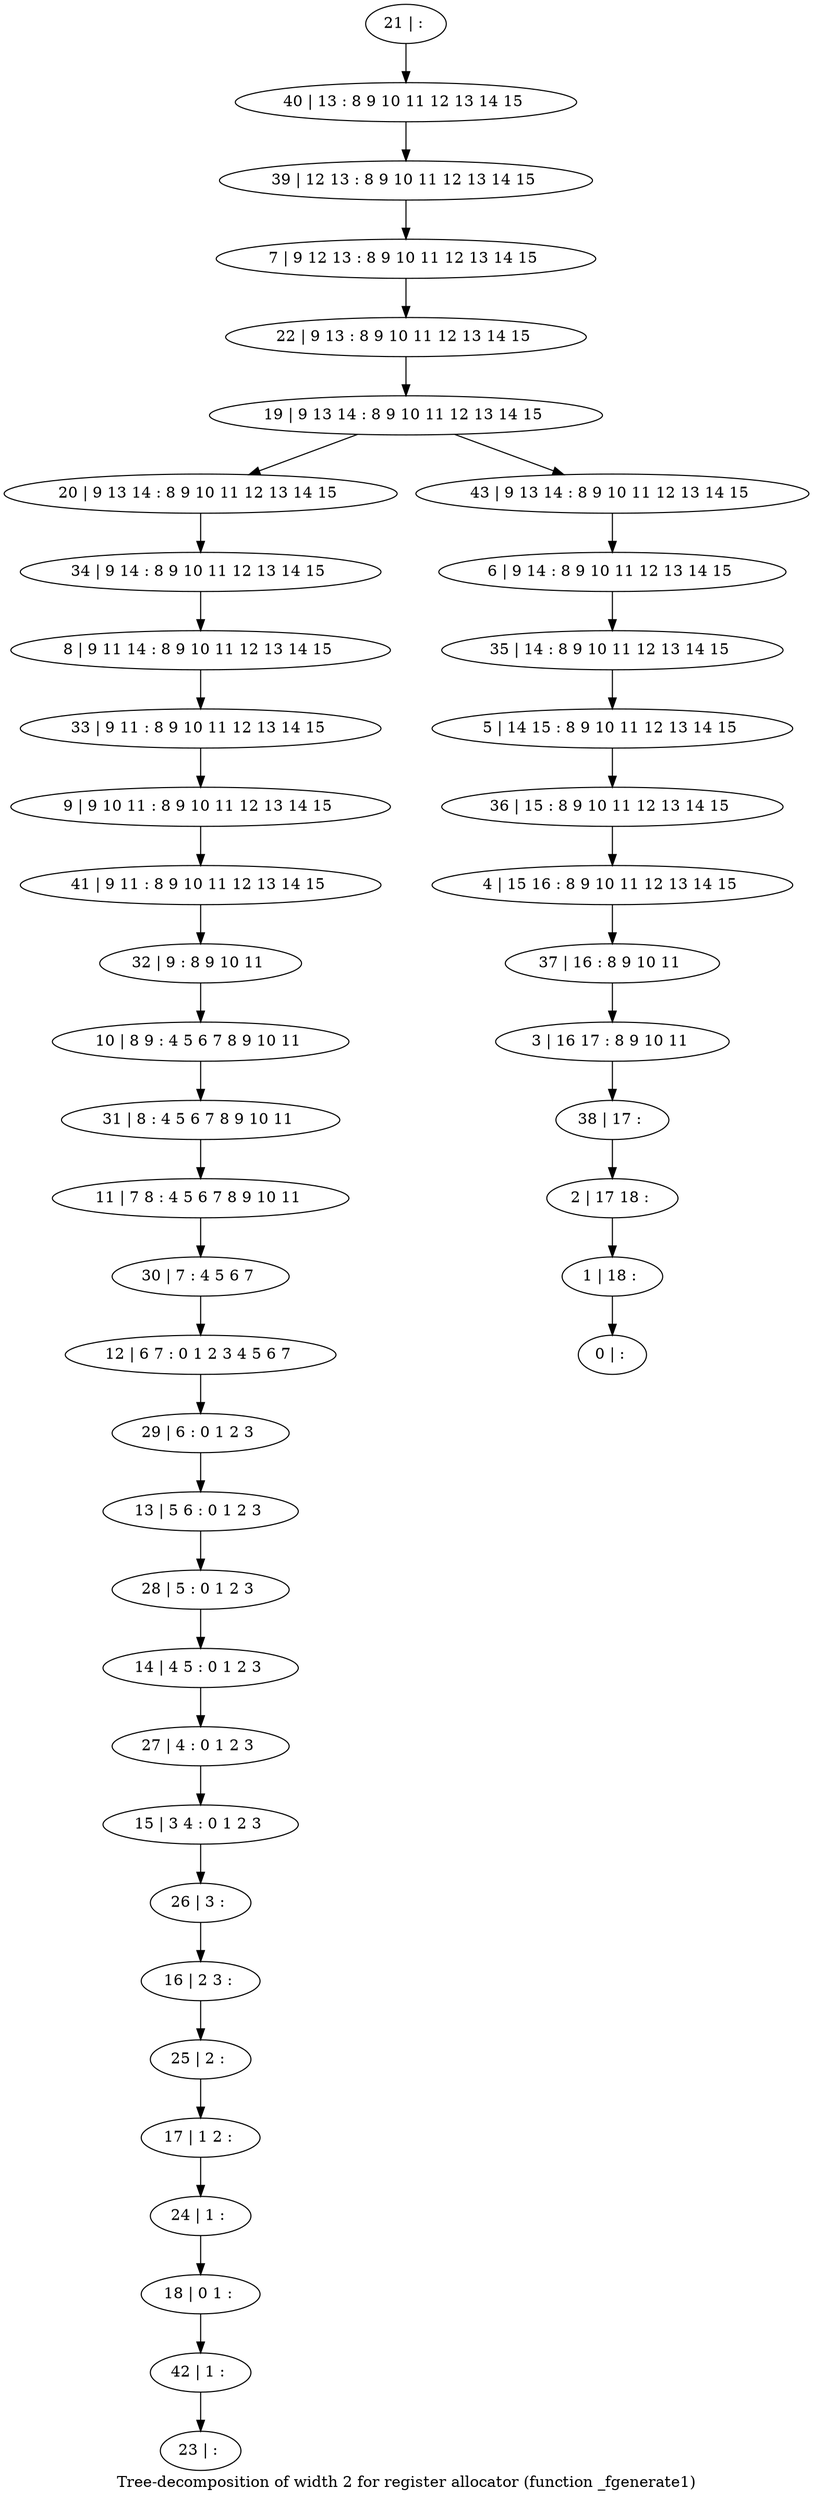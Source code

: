 digraph G {
graph [label="Tree-decomposition of width 2 for register allocator (function _fgenerate1)"]
0[label="0 | : "];
1[label="1 | 18 : "];
2[label="2 | 17 18 : "];
3[label="3 | 16 17 : 8 9 10 11 "];
4[label="4 | 15 16 : 8 9 10 11 12 13 14 15 "];
5[label="5 | 14 15 : 8 9 10 11 12 13 14 15 "];
6[label="6 | 9 14 : 8 9 10 11 12 13 14 15 "];
7[label="7 | 9 12 13 : 8 9 10 11 12 13 14 15 "];
8[label="8 | 9 11 14 : 8 9 10 11 12 13 14 15 "];
9[label="9 | 9 10 11 : 8 9 10 11 12 13 14 15 "];
10[label="10 | 8 9 : 4 5 6 7 8 9 10 11 "];
11[label="11 | 7 8 : 4 5 6 7 8 9 10 11 "];
12[label="12 | 6 7 : 0 1 2 3 4 5 6 7 "];
13[label="13 | 5 6 : 0 1 2 3 "];
14[label="14 | 4 5 : 0 1 2 3 "];
15[label="15 | 3 4 : 0 1 2 3 "];
16[label="16 | 2 3 : "];
17[label="17 | 1 2 : "];
18[label="18 | 0 1 : "];
19[label="19 | 9 13 14 : 8 9 10 11 12 13 14 15 "];
20[label="20 | 9 13 14 : 8 9 10 11 12 13 14 15 "];
21[label="21 | : "];
22[label="22 | 9 13 : 8 9 10 11 12 13 14 15 "];
23[label="23 | : "];
24[label="24 | 1 : "];
25[label="25 | 2 : "];
26[label="26 | 3 : "];
27[label="27 | 4 : 0 1 2 3 "];
28[label="28 | 5 : 0 1 2 3 "];
29[label="29 | 6 : 0 1 2 3 "];
30[label="30 | 7 : 4 5 6 7 "];
31[label="31 | 8 : 4 5 6 7 8 9 10 11 "];
32[label="32 | 9 : 8 9 10 11 "];
33[label="33 | 9 11 : 8 9 10 11 12 13 14 15 "];
34[label="34 | 9 14 : 8 9 10 11 12 13 14 15 "];
35[label="35 | 14 : 8 9 10 11 12 13 14 15 "];
36[label="36 | 15 : 8 9 10 11 12 13 14 15 "];
37[label="37 | 16 : 8 9 10 11 "];
38[label="38 | 17 : "];
39[label="39 | 12 13 : 8 9 10 11 12 13 14 15 "];
40[label="40 | 13 : 8 9 10 11 12 13 14 15 "];
41[label="41 | 9 11 : 8 9 10 11 12 13 14 15 "];
42[label="42 | 1 : "];
43[label="43 | 9 13 14 : 8 9 10 11 12 13 14 15 "];
24->18 ;
17->24 ;
25->17 ;
16->25 ;
26->16 ;
15->26 ;
27->15 ;
14->27 ;
28->14 ;
13->28 ;
29->13 ;
12->29 ;
30->12 ;
11->30 ;
31->11 ;
10->31 ;
32->10 ;
33->9 ;
8->33 ;
34->8 ;
20->34 ;
41->32 ;
9->41 ;
42->23 ;
18->42 ;
21->40 ;
40->39 ;
39->7 ;
7->22 ;
22->19 ;
6->35 ;
35->5 ;
5->36 ;
36->4 ;
4->37 ;
37->3 ;
3->38 ;
38->2 ;
2->1 ;
1->0 ;
43->6 ;
19->20 ;
19->43 ;
}
